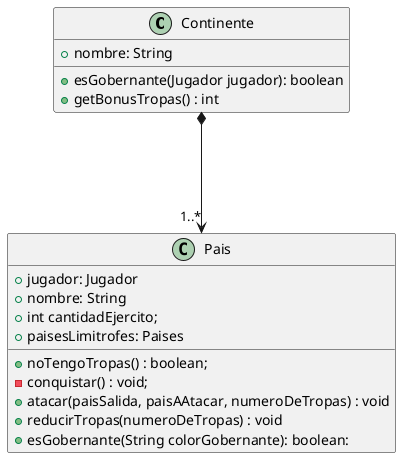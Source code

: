 @startuml

class Continente{
    +nombre: String

    + esGobernante(Jugador jugador): boolean
    +getBonusTropas() : int



}

class Pais{
    +jugador: Jugador
    +nombre: String
    +int cantidadEjercito;
    +paisesLimitrofes: Paises

    + noTengoTropas() : boolean;
    - conquistar() : void;
    + atacar(paisSalida, paisAAtacar, numeroDeTropas) : void
    + reducirTropas(numeroDeTropas) : void
   + esGobernante(String colorGobernante): boolean:


}

Continente *---> "1..*"Pais

@enduml